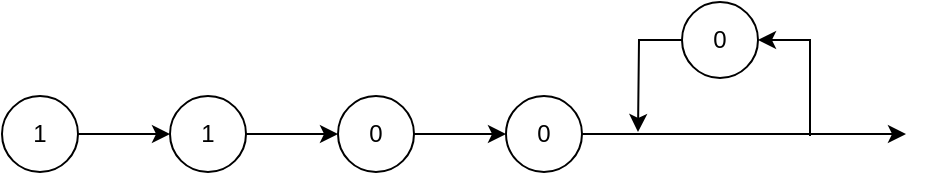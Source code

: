 <mxfile version="20.5.3" type="github">
  <diagram id="XNInbXK33meSWgX7OLv_" name="Seite-1">
    <mxGraphModel dx="652" dy="428" grid="0" gridSize="10" guides="1" tooltips="1" connect="1" arrows="1" fold="1" page="1" pageScale="1" pageWidth="827" pageHeight="1169" math="0" shadow="0">
      <root>
        <mxCell id="0" />
        <mxCell id="1" parent="0" />
        <mxCell id="rYEEOcifHWdifdd_a8T--3" value="" style="edgeStyle=orthogonalEdgeStyle;rounded=0;orthogonalLoop=1;jettySize=auto;html=1;" edge="1" parent="1" source="rYEEOcifHWdifdd_a8T--1" target="rYEEOcifHWdifdd_a8T--2">
          <mxGeometry relative="1" as="geometry" />
        </mxCell>
        <mxCell id="rYEEOcifHWdifdd_a8T--1" value="1" style="ellipse;whiteSpace=wrap;html=1;aspect=fixed;" vertex="1" parent="1">
          <mxGeometry x="131" y="128" width="38" height="38" as="geometry" />
        </mxCell>
        <mxCell id="rYEEOcifHWdifdd_a8T--5" value="" style="edgeStyle=orthogonalEdgeStyle;rounded=0;orthogonalLoop=1;jettySize=auto;html=1;" edge="1" parent="1" source="rYEEOcifHWdifdd_a8T--2" target="rYEEOcifHWdifdd_a8T--4">
          <mxGeometry relative="1" as="geometry" />
        </mxCell>
        <mxCell id="rYEEOcifHWdifdd_a8T--2" value="1" style="ellipse;whiteSpace=wrap;html=1;aspect=fixed;" vertex="1" parent="1">
          <mxGeometry x="215" y="128" width="38" height="38" as="geometry" />
        </mxCell>
        <mxCell id="rYEEOcifHWdifdd_a8T--7" value="" style="edgeStyle=orthogonalEdgeStyle;rounded=0;orthogonalLoop=1;jettySize=auto;html=1;" edge="1" parent="1" source="rYEEOcifHWdifdd_a8T--4" target="rYEEOcifHWdifdd_a8T--6">
          <mxGeometry relative="1" as="geometry" />
        </mxCell>
        <mxCell id="rYEEOcifHWdifdd_a8T--4" value="0" style="ellipse;whiteSpace=wrap;html=1;aspect=fixed;" vertex="1" parent="1">
          <mxGeometry x="299" y="128" width="38" height="38" as="geometry" />
        </mxCell>
        <mxCell id="rYEEOcifHWdifdd_a8T--6" value="0" style="ellipse;whiteSpace=wrap;html=1;aspect=fixed;" vertex="1" parent="1">
          <mxGeometry x="383" y="128" width="38" height="38" as="geometry" />
        </mxCell>
        <mxCell id="rYEEOcifHWdifdd_a8T--8" value="" style="edgeStyle=orthogonalEdgeStyle;rounded=0;orthogonalLoop=1;jettySize=auto;html=1;exitX=1;exitY=0.5;exitDx=0;exitDy=0;" edge="1" parent="1" source="rYEEOcifHWdifdd_a8T--6">
          <mxGeometry relative="1" as="geometry">
            <mxPoint x="347" y="157" as="sourcePoint" />
            <mxPoint x="583" y="147" as="targetPoint" />
          </mxGeometry>
        </mxCell>
        <mxCell id="rYEEOcifHWdifdd_a8T--9" value="0" style="ellipse;whiteSpace=wrap;html=1;aspect=fixed;" vertex="1" parent="1">
          <mxGeometry x="471" y="81" width="38" height="38" as="geometry" />
        </mxCell>
        <mxCell id="rYEEOcifHWdifdd_a8T--10" value="" style="edgeStyle=orthogonalEdgeStyle;rounded=0;orthogonalLoop=1;jettySize=auto;html=1;entryX=1;entryY=0.5;entryDx=0;entryDy=0;" edge="1" parent="1" target="rYEEOcifHWdifdd_a8T--9">
          <mxGeometry relative="1" as="geometry">
            <mxPoint x="535" y="148" as="sourcePoint" />
            <mxPoint x="393" y="157" as="targetPoint" />
            <Array as="points">
              <mxPoint x="535" y="145" />
              <mxPoint x="535" y="100" />
            </Array>
          </mxGeometry>
        </mxCell>
        <mxCell id="rYEEOcifHWdifdd_a8T--11" value="" style="edgeStyle=orthogonalEdgeStyle;rounded=0;orthogonalLoop=1;jettySize=auto;html=1;exitX=0;exitY=0.5;exitDx=0;exitDy=0;" edge="1" parent="1" source="rYEEOcifHWdifdd_a8T--9">
          <mxGeometry relative="1" as="geometry">
            <mxPoint x="545" y="158" as="sourcePoint" />
            <mxPoint x="449" y="146" as="targetPoint" />
          </mxGeometry>
        </mxCell>
      </root>
    </mxGraphModel>
  </diagram>
</mxfile>
